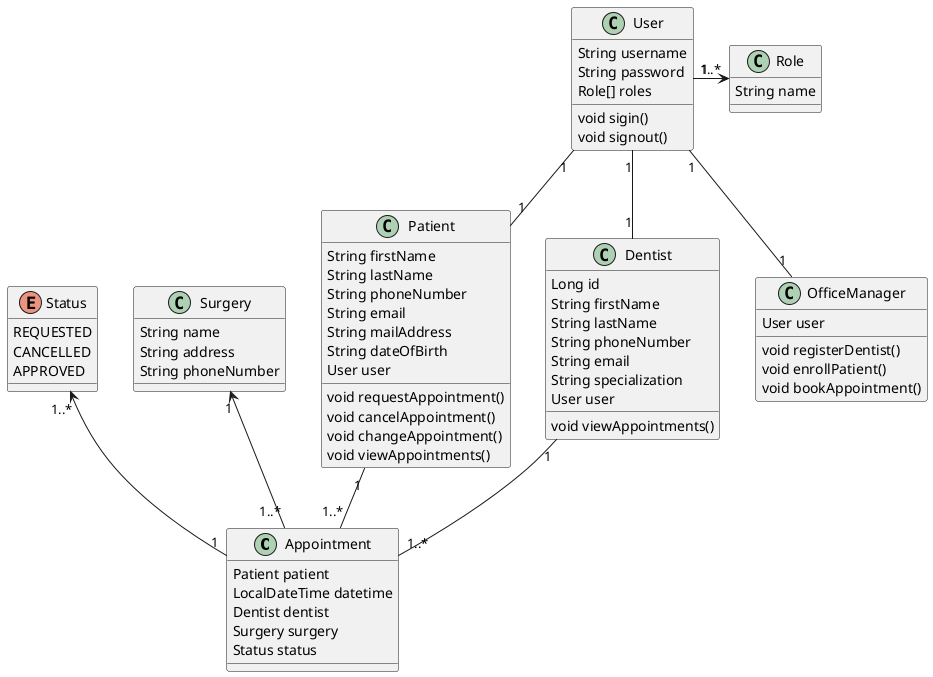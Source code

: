 @startuml "ASD Class Diagram"
class Appointment {
    Patient patient
    LocalDateTime datetime
    Dentist dentist
    Surgery surgery
    Status status
}

class OfficeManager {
    User user

    void registerDentist()
    void enrollPatient()
    void bookAppointment()
}

class Patient {
    String firstName
    String lastName
    String phoneNumber
    String email
    String mailAddress
    String dateOfBirth
    User user

    void requestAppointment()
    void cancelAppointment()
    void changeAppointment()
    void viewAppointments()
}

class Dentist {
    Long id
    String firstName
    String lastName
    String phoneNumber
    String email
    String specialization
    User user

    void viewAppointments()
}

class User {
    String username
    String password
    Role[] roles

    void sigin()
    void signout()
}

class Role {
    String name
}

class Surgery {
    String name
    String address
    String phoneNumber
}

enum Status {
    REQUESTED
    CANCELLED
    APPROVED
}

OfficeManager "1" -u- "1" User
Dentist "1" -u- "1" User
Patient "1" -u- "1" User

Appointment "1..*" -u- "1" Dentist
Appointment "1..*" -u- "1" Patient
Appointment "1..*" -u-> "1" Surgery
Appointment "1" -u-> "1..*" Status

User "1" -> "1..*" Role
@enduml
